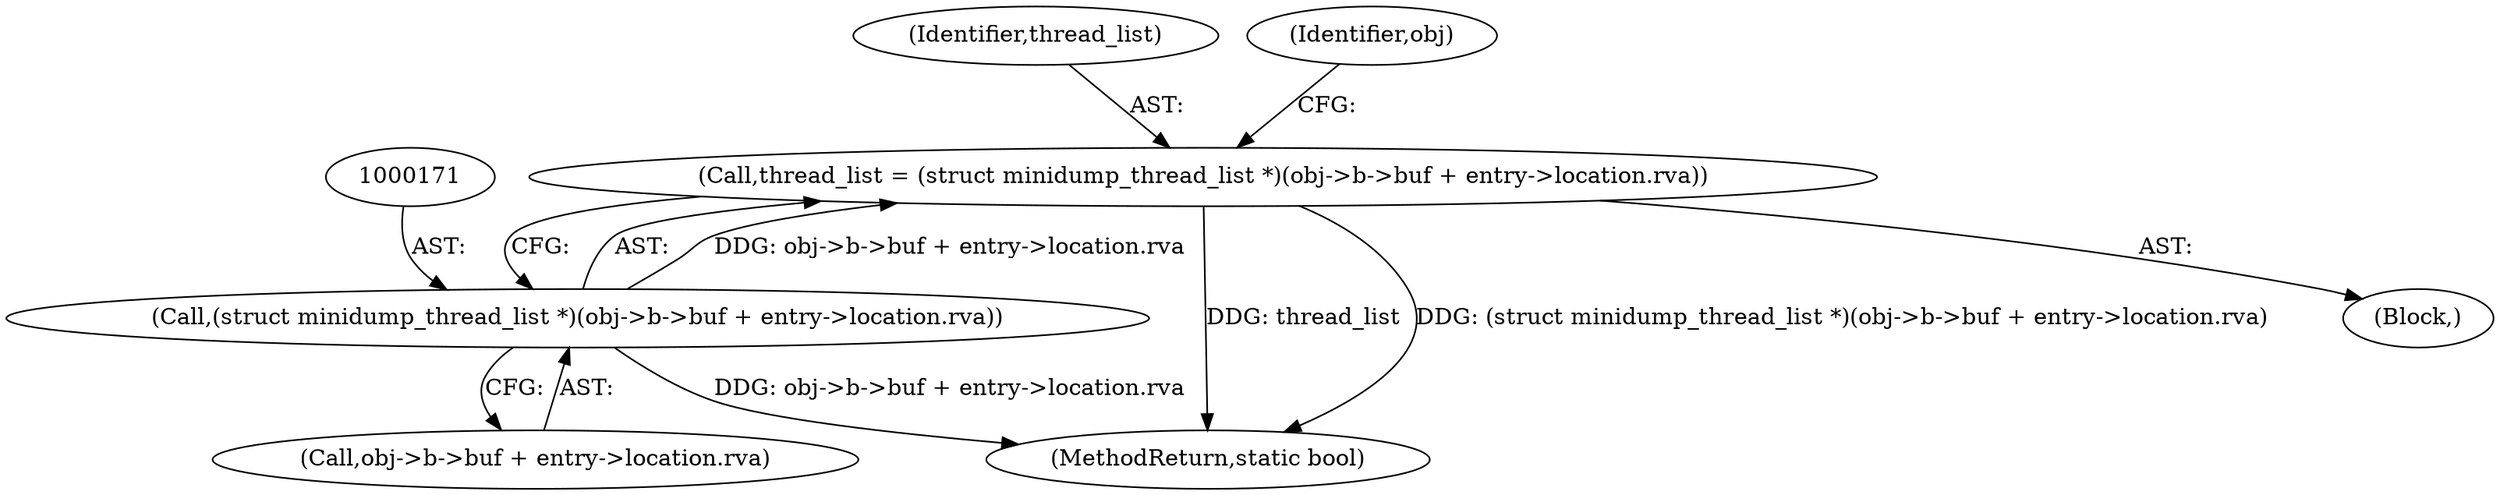digraph "0_radare2_40b021ba29c8f90ccf7c879fde2580bc73a17e8e_0@API" {
"1000168" [label="(Call,thread_list = (struct minidump_thread_list *)(obj->b->buf + entry->location.rva))"];
"1000170" [label="(Call,(struct minidump_thread_list *)(obj->b->buf + entry->location.rva))"];
"1000169" [label="(Identifier,thread_list)"];
"1000170" [label="(Call,(struct minidump_thread_list *)(obj->b->buf + entry->location.rva))"];
"1000172" [label="(Call,obj->b->buf + entry->location.rva)"];
"1000168" [label="(Call,thread_list = (struct minidump_thread_list *)(obj->b->buf + entry->location.rva))"];
"1000185" [label="(Identifier,obj)"];
"1001137" [label="(MethodReturn,static bool)"];
"1000166" [label="(Block,)"];
"1000168" -> "1000166"  [label="AST: "];
"1000168" -> "1000170"  [label="CFG: "];
"1000169" -> "1000168"  [label="AST: "];
"1000170" -> "1000168"  [label="AST: "];
"1000185" -> "1000168"  [label="CFG: "];
"1000168" -> "1001137"  [label="DDG: thread_list"];
"1000168" -> "1001137"  [label="DDG: (struct minidump_thread_list *)(obj->b->buf + entry->location.rva)"];
"1000170" -> "1000168"  [label="DDG: obj->b->buf + entry->location.rva"];
"1000170" -> "1000172"  [label="CFG: "];
"1000171" -> "1000170"  [label="AST: "];
"1000172" -> "1000170"  [label="AST: "];
"1000170" -> "1001137"  [label="DDG: obj->b->buf + entry->location.rva"];
}
